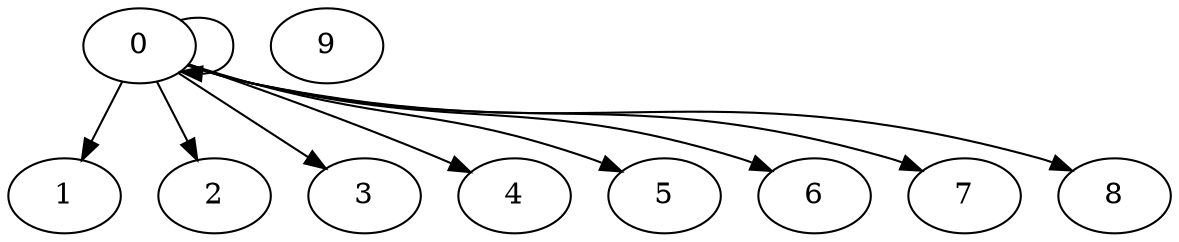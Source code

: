 digraph  {
0;
1;
2;
3;
4;
5;
6;
7;
8;
9;
0 -> 0  [key=0, weight="0.1"];
0 -> 1  [key=0, weight="0.1"];
0 -> 2  [key=0, weight="0.1"];
0 -> 3  [key=0, weight="0.1"];
0 -> 4  [key=0, weight="0.1"];
0 -> 5  [key=0, weight="0.1"];
0 -> 6  [key=0, weight="0.1"];
0 -> 7  [key=0, weight="0.1"];
0 -> 8  [key=0, weight="0.1"];
}
